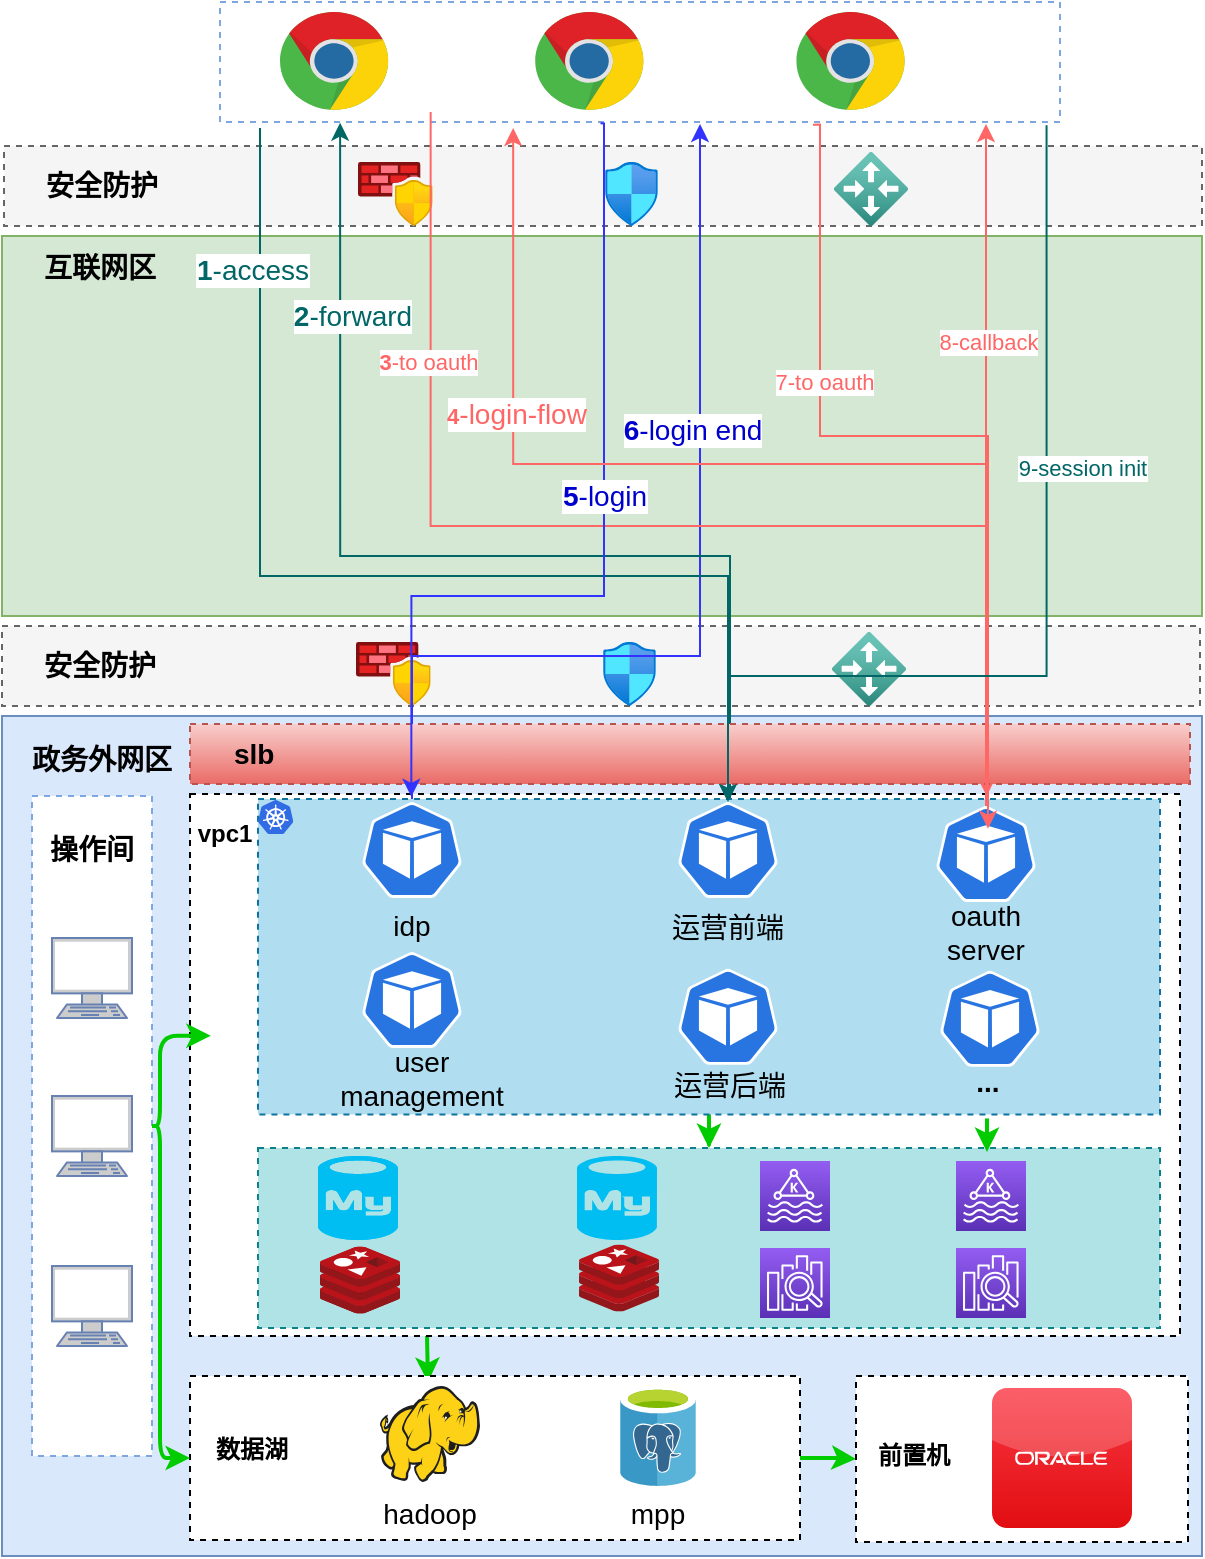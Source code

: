 <mxfile version="20.6.0" type="github"><diagram id="4mWGP6C0_agD9LdeZA-2" name="第 1 页"><mxGraphModel dx="782" dy="468" grid="1" gridSize="10" guides="1" tooltips="1" connect="1" arrows="1" fold="1" page="1" pageScale="1" pageWidth="827" pageHeight="1169" math="0" shadow="0"><root><mxCell id="0"/><mxCell id="1" parent="0"/><mxCell id="b3holdgG_RNo89Ya_sJd-43" value="" style="rounded=0;whiteSpace=wrap;html=1;dashed=1;fontSize=14;strokeColor=#666666;fillColor=#f5f5f5;fontColor=#333333;" parent="1" vertex="1"><mxGeometry x="161" y="345" width="599" height="40" as="geometry"/></mxCell><mxCell id="b3holdgG_RNo89Ya_sJd-10" value="" style="aspect=fixed;html=1;points=[];align=center;image;fontSize=12;image=img/lib/azure2/networking/Network_Security_Groups.svg;fontFamily=Helvetica;fontColor=default;strokeColor=default;fillColor=default;" parent="1" vertex="1"><mxGeometry x="315" y="353" width="319.46" height="32" as="geometry"/></mxCell><mxCell id="b3holdgG_RNo89Ya_sJd-9" value="" style="aspect=fixed;html=1;points=[];align=center;image;fontSize=12;image=img/lib/azure2/networking/Azure_Firewall_Manager.svg;" parent="1" vertex="1"><mxGeometry x="338" y="353" width="37.33" height="32" as="geometry"/></mxCell><mxCell id="b3holdgG_RNo89Ya_sJd-11" value="" style="aspect=fixed;html=1;points=[];align=center;image;fontSize=12;image=img/lib/azure2/networking/Local_Network_Gateways.svg;" parent="1" vertex="1"><mxGeometry x="576" y="348" width="37" height="37" as="geometry"/></mxCell><mxCell id="b3holdgG_RNo89Ya_sJd-44" value="&lt;span style=&quot;font-size: 14px;&quot;&gt;&lt;b&gt;安全防护&lt;/b&gt;&lt;/span&gt;" style="text;html=1;strokeColor=none;fillColor=none;align=center;verticalAlign=middle;whiteSpace=wrap;rounded=0;" parent="1" vertex="1"><mxGeometry x="180" y="350" width="60" height="30" as="geometry"/></mxCell><mxCell id="hv4VRGCx0HbVGVnPJ9qQ-4" value="" style="rounded=0;whiteSpace=wrap;html=1;dashed=1;fontSize=14;strokeColor=#666666;fillColor=#f5f5f5;fontColor=#333333;" parent="1" vertex="1"><mxGeometry x="162" y="105" width="599" height="40" as="geometry"/></mxCell><mxCell id="hv4VRGCx0HbVGVnPJ9qQ-5" value="" style="aspect=fixed;html=1;points=[];align=center;image;fontSize=12;image=img/lib/azure2/networking/Network_Security_Groups.svg;fontFamily=Helvetica;fontColor=default;strokeColor=default;fillColor=default;" parent="1" vertex="1"><mxGeometry x="316" y="113" width="319.46" height="32" as="geometry"/></mxCell><mxCell id="hv4VRGCx0HbVGVnPJ9qQ-6" value="" style="aspect=fixed;html=1;points=[];align=center;image;fontSize=12;image=img/lib/azure2/networking/Azure_Firewall_Manager.svg;" parent="1" vertex="1"><mxGeometry x="339" y="113" width="37.33" height="32" as="geometry"/></mxCell><mxCell id="hv4VRGCx0HbVGVnPJ9qQ-7" value="" style="aspect=fixed;html=1;points=[];align=center;image;fontSize=12;image=img/lib/azure2/networking/Local_Network_Gateways.svg;" parent="1" vertex="1"><mxGeometry x="577" y="108" width="37" height="37" as="geometry"/></mxCell><mxCell id="hv4VRGCx0HbVGVnPJ9qQ-8" value="&lt;span style=&quot;font-size: 14px;&quot;&gt;&lt;b&gt;安全防护&lt;/b&gt;&lt;/span&gt;" style="text;html=1;strokeColor=none;fillColor=none;align=center;verticalAlign=middle;whiteSpace=wrap;rounded=0;" parent="1" vertex="1"><mxGeometry x="181" y="110" width="60" height="30" as="geometry"/></mxCell><mxCell id="b3holdgG_RNo89Ya_sJd-118" value="" style="rounded=0;whiteSpace=wrap;html=1;dashed=1;strokeColor=#7EA6E0;fontSize=14;" parent="1" vertex="1"><mxGeometry x="270" y="33" width="420" height="60" as="geometry"/></mxCell><mxCell id="b3holdgG_RNo89Ya_sJd-13" value="" style="rounded=0;whiteSpace=wrap;html=1;fillColor=#dae8fc;strokeColor=#6c8ebf;" parent="1" vertex="1"><mxGeometry x="161" y="390" width="600" height="420" as="geometry"/></mxCell><mxCell id="b3holdgG_RNo89Ya_sJd-4" value="" style="rounded=0;whiteSpace=wrap;html=1;fillColor=#d5e8d4;strokeColor=#82b366;" parent="1" vertex="1"><mxGeometry x="161" y="150" width="600" height="190" as="geometry"/></mxCell><mxCell id="b3holdgG_RNo89Ya_sJd-12" value="&lt;b&gt;&lt;font style=&quot;font-size: 14px;&quot;&gt;互联网区&lt;/font&gt;&lt;/b&gt;" style="text;html=1;strokeColor=none;fillColor=none;align=center;verticalAlign=middle;whiteSpace=wrap;rounded=0;" parent="1" vertex="1"><mxGeometry x="180" y="151" width="60" height="30" as="geometry"/></mxCell><mxCell id="b3holdgG_RNo89Ya_sJd-14" value="&lt;b&gt;&lt;font style=&quot;font-size: 14px;&quot;&gt;政务外网区&lt;/font&gt;&lt;/b&gt;" style="text;html=1;strokeColor=none;fillColor=none;align=center;verticalAlign=middle;whiteSpace=wrap;rounded=0;" parent="1" vertex="1"><mxGeometry x="171" y="397" width="80" height="30" as="geometry"/></mxCell><mxCell id="r9kRth-0osAs2FGmXrBW-8" style="edgeStyle=orthogonalEdgeStyle;rounded=1;orthogonalLoop=1;jettySize=auto;html=1;entryX=0.46;entryY=-0.042;entryDx=0;entryDy=0;entryPerimeter=0;strokeColor=#00CC00;strokeWidth=2;" parent="1" edge="1"><mxGeometry relative="1" as="geometry"><mxPoint x="373.5" y="700" as="sourcePoint"/><mxPoint x="374" y="722.984" as="targetPoint"/></mxGeometry></mxCell><mxCell id="b3holdgG_RNo89Ya_sJd-23" value="" style="rounded=0;whiteSpace=wrap;html=1;dashed=1;fontSize=14;" parent="1" vertex="1"><mxGeometry x="255" y="429" width="495" height="271" as="geometry"/></mxCell><mxCell id="b3holdgG_RNo89Ya_sJd-121" style="edgeStyle=orthogonalEdgeStyle;rounded=0;orthogonalLoop=1;jettySize=auto;html=1;fontSize=14;strokeColor=#3333FF;exitX=0.5;exitY=0;exitDx=0;exitDy=0;exitPerimeter=0;" parent="1" edge="1" source="b3holdgG_RNo89Ya_sJd-71"><mxGeometry relative="1" as="geometry"><Array as="points"><mxPoint x="366" y="360"/><mxPoint x="510" y="360"/></Array><mxPoint x="642.9" y="221.02" as="sourcePoint"/><mxPoint x="510" y="94" as="targetPoint"/></mxGeometry></mxCell><mxCell id="b3holdgG_RNo89Ya_sJd-122" value="&lt;font color=&quot;#0000cc&quot;&gt;&lt;b&gt;6&lt;/b&gt;-login end&lt;/font&gt;" style="edgeLabel;html=1;align=center;verticalAlign=middle;resizable=0;points=[];fontSize=14;" parent="b3holdgG_RNo89Ya_sJd-121" vertex="1" connectable="0"><mxGeometry x="0.571" y="-1" relative="1" as="geometry"><mxPoint x="-5" y="49" as="offset"/></mxGeometry></mxCell><mxCell id="b3holdgG_RNo89Ya_sJd-119" style="edgeStyle=orthogonalEdgeStyle;rounded=0;orthogonalLoop=1;jettySize=auto;html=1;fontSize=14;strokeColor=#006666;exitX=0.52;exitY=0.174;exitDx=0;exitDy=0;exitPerimeter=0;entryX=0.143;entryY=1.006;entryDx=0;entryDy=0;entryPerimeter=0;" parent="1" source="b3holdgG_RNo89Ya_sJd-74" edge="1" target="b3holdgG_RNo89Ya_sJd-118"><mxGeometry relative="1" as="geometry"><mxPoint x="380" y="90" as="targetPoint"/><Array as="points"><mxPoint x="525" y="310"/><mxPoint x="330" y="310"/></Array><mxPoint x="299.284" y="240" as="sourcePoint"/></mxGeometry></mxCell><mxCell id="b3holdgG_RNo89Ya_sJd-120" value="&lt;font color=&quot;#006666&quot;&gt;&lt;b style=&quot;&quot;&gt;2&lt;/b&gt;-forward&lt;/font&gt;" style="edgeLabel;html=1;align=center;verticalAlign=middle;resizable=0;points=[];fontSize=14;" parent="b3holdgG_RNo89Ya_sJd-119" vertex="1" connectable="0"><mxGeometry x="-0.007" y="-1" relative="1" as="geometry"><mxPoint x="-51" y="-119" as="offset"/></mxGeometry></mxCell><mxCell id="b3holdgG_RNo89Ya_sJd-51" style="edgeStyle=orthogonalEdgeStyle;rounded=0;orthogonalLoop=1;jettySize=auto;html=1;fontSize=14;strokeColor=#006666;entryX=0.5;entryY=0;entryDx=0;entryDy=0;entryPerimeter=0;" parent="1" target="b3holdgG_RNo89Ya_sJd-74" edge="1"><mxGeometry relative="1" as="geometry"><Array as="points"><mxPoint x="290" y="320"/><mxPoint x="524" y="320"/></Array><mxPoint x="290" y="96" as="sourcePoint"/><mxPoint x="270" y="220.017" as="targetPoint"/></mxGeometry></mxCell><mxCell id="b3holdgG_RNo89Ya_sJd-52" value="&lt;font color=&quot;#006666&quot;&gt;&lt;b style=&quot;&quot;&gt;1&lt;/b&gt;-access&lt;/font&gt;" style="edgeLabel;html=1;align=center;verticalAlign=middle;resizable=0;points=[];fontSize=14;" parent="b3holdgG_RNo89Ya_sJd-51" vertex="1" connectable="0"><mxGeometry x="-0.217" y="4" relative="1" as="geometry"><mxPoint x="-8" y="-153" as="offset"/></mxGeometry></mxCell><mxCell id="r9kRth-0osAs2FGmXrBW-9" style="edgeStyle=orthogonalEdgeStyle;rounded=1;orthogonalLoop=1;jettySize=auto;html=1;strokeColor=#00CC00;strokeWidth=2;exitX=1;exitY=0.5;exitDx=0;exitDy=0;entryX=0.021;entryY=0.446;entryDx=0;entryDy=0;entryPerimeter=0;" parent="1" source="b3holdgG_RNo89Ya_sJd-56" target="b3holdgG_RNo89Ya_sJd-23" edge="1"><mxGeometry relative="1" as="geometry"><mxPoint x="250" y="550" as="targetPoint"/><Array as="points"><mxPoint x="240" y="595"/><mxPoint x="240" y="550"/></Array></mxGeometry></mxCell><mxCell id="b3holdgG_RNo89Ya_sJd-56" value="" style="rounded=0;whiteSpace=wrap;html=1;dashed=1;strokeColor=#7EA6E0;fontSize=14;" parent="1" vertex="1"><mxGeometry x="176" y="430" width="60" height="330" as="geometry"/></mxCell><mxCell id="b3holdgG_RNo89Ya_sJd-57" value="&lt;b&gt;&lt;font style=&quot;font-size: 14px;&quot;&gt;操作间&lt;/font&gt;&lt;/b&gt;" style="text;html=1;strokeColor=none;fillColor=none;align=center;verticalAlign=middle;whiteSpace=wrap;rounded=0;" parent="1" vertex="1"><mxGeometry x="176" y="442" width="60" height="30" as="geometry"/></mxCell><mxCell id="b3holdgG_RNo89Ya_sJd-58" value="" style="fontColor=#0066CC;verticalAlign=top;verticalLabelPosition=bottom;labelPosition=center;align=center;html=1;outlineConnect=0;fillColor=#CCCCCC;strokeColor=#6881B3;gradientColor=none;gradientDirection=north;strokeWidth=2;shape=mxgraph.networks.terminal;" parent="1" vertex="1"><mxGeometry x="186" y="501" width="40" height="40" as="geometry"/></mxCell><mxCell id="b3holdgG_RNo89Ya_sJd-59" value="" style="fontColor=#0066CC;verticalAlign=top;verticalLabelPosition=bottom;labelPosition=center;align=center;html=1;outlineConnect=0;fillColor=#CCCCCC;strokeColor=#6881B3;gradientColor=none;gradientDirection=north;strokeWidth=2;shape=mxgraph.networks.terminal;" parent="1" vertex="1"><mxGeometry x="186" y="580" width="40" height="40" as="geometry"/></mxCell><mxCell id="b3holdgG_RNo89Ya_sJd-62" value="" style="rounded=0;whiteSpace=wrap;html=1;dashed=1;strokeColor=#0e8088;fontSize=14;fillColor=#b0e3e6;" parent="1" vertex="1"><mxGeometry x="289" y="606" width="451" height="90" as="geometry"/></mxCell><mxCell id="b3holdgG_RNo89Ya_sJd-65" value="" style="verticalLabelPosition=bottom;html=1;verticalAlign=top;align=center;strokeColor=none;fillColor=#00BEF2;shape=mxgraph.azure.mysql_database;dashed=1;fontSize=14;" parent="1" vertex="1"><mxGeometry x="319" y="610" width="40" height="42" as="geometry"/></mxCell><mxCell id="b3holdgG_RNo89Ya_sJd-68" value="" style="sketch=0;aspect=fixed;html=1;points=[];align=center;image;fontSize=12;image=img/lib/mscae/Cache_Redis_Product.svg;dashed=1;strokeColor=#7EA6E0;" parent="1" vertex="1"><mxGeometry x="320" y="655.2" width="40" height="33.6" as="geometry"/></mxCell><mxCell id="b3holdgG_RNo89Ya_sJd-107" style="edgeStyle=orthogonalEdgeStyle;rounded=0;orthogonalLoop=1;jettySize=auto;html=1;entryX=0.5;entryY=0;entryDx=0;entryDy=0;fontSize=14;strokeColor=#FF6666;strokeWidth=1;exitX=0.25;exitY=1;exitDx=0;exitDy=0;entryPerimeter=0;" parent="1" edge="1"><mxGeometry relative="1" as="geometry"><mxPoint x="375.33" y="88" as="sourcePoint"/><Array as="points"><mxPoint x="375.33" y="295"/><mxPoint x="653.33" y="295"/></Array><mxPoint x="653.33" y="430" as="targetPoint"/></mxGeometry></mxCell><mxCell id="D-BZrL4uAlJ0fvIdxgGw-17" value="&lt;font color=&quot;#ff6666&quot;&gt;&lt;b style=&quot;&quot;&gt;3&lt;/b&gt;-to oauth&lt;/font&gt;" style="edgeLabel;html=1;align=center;verticalAlign=middle;resizable=0;points=[];" vertex="1" connectable="0" parent="b3holdgG_RNo89Ya_sJd-107"><mxGeometry x="-0.571" y="-1" relative="1" as="geometry"><mxPoint x="-1" y="-8" as="offset"/></mxGeometry></mxCell><mxCell id="b3holdgG_RNo89Ya_sJd-115" value="" style="dashed=0;outlineConnect=0;html=1;align=center;labelPosition=center;verticalLabelPosition=bottom;verticalAlign=top;shape=mxgraph.weblogos.chrome;strokeColor=#7EA6E0;fontSize=14;" parent="1" vertex="1"><mxGeometry x="427.6" y="38" width="54.8" height="50" as="geometry"/></mxCell><mxCell id="b3holdgG_RNo89Ya_sJd-116" value="" style="dashed=0;outlineConnect=0;html=1;align=center;labelPosition=center;verticalLabelPosition=bottom;verticalAlign=top;shape=mxgraph.weblogos.chrome;strokeColor=#7EA6E0;fontSize=14;" parent="1" vertex="1"><mxGeometry x="300" y="38" width="54.8" height="50" as="geometry"/></mxCell><mxCell id="b3holdgG_RNo89Ya_sJd-117" value="" style="dashed=0;outlineConnect=0;html=1;align=center;labelPosition=center;verticalLabelPosition=bottom;verticalAlign=top;shape=mxgraph.weblogos.chrome;strokeColor=#7EA6E0;fontSize=14;" parent="1" vertex="1"><mxGeometry x="558.2" y="38" width="54.8" height="50" as="geometry"/></mxCell><mxCell id="PIOF4UT4fwyQFqVbf_Kq-2" style="edgeStyle=orthogonalEdgeStyle;rounded=1;orthogonalLoop=1;jettySize=auto;html=1;entryX=0.5;entryY=0;entryDx=0;entryDy=0;strokeColor=#00CC00;strokeWidth=2;" parent="1" source="hv4VRGCx0HbVGVnPJ9qQ-22" target="b3holdgG_RNo89Ya_sJd-62" edge="1"><mxGeometry relative="1" as="geometry"/></mxCell><mxCell id="hv4VRGCx0HbVGVnPJ9qQ-22" value="" style="rounded=0;whiteSpace=wrap;html=1;dashed=1;fillColor=#b1ddf0;strokeColor=#10739e;" parent="1" vertex="1"><mxGeometry x="289" y="431.5" width="451" height="157.71" as="geometry"/></mxCell><mxCell id="hv4VRGCx0HbVGVnPJ9qQ-11" value="slb" style="rounded=0;whiteSpace=wrap;html=1;dashed=1;align=left;fontStyle=1;fontSize=14;spacingRight=22;spacingTop=0;spacingLeft=20;fillColor=#f8cecc;gradientColor=#ea6b66;strokeColor=#b85450;" parent="1" vertex="1"><mxGeometry x="255" y="394" width="500" height="30" as="geometry"/></mxCell><mxCell id="b3holdgG_RNo89Ya_sJd-124" style="edgeStyle=orthogonalEdgeStyle;rounded=0;orthogonalLoop=1;jettySize=auto;html=1;entryX=0.17;entryY=-0.007;entryDx=0;entryDy=0;fontSize=14;strokeColor=#3333FF;entryPerimeter=0;exitX=0.453;exitY=1.011;exitDx=0;exitDy=0;exitPerimeter=0;" parent="1" source="b3holdgG_RNo89Ya_sJd-118" target="hv4VRGCx0HbVGVnPJ9qQ-22" edge="1"><mxGeometry relative="1" as="geometry"><Array as="points"><mxPoint x="462" y="94"/><mxPoint x="462" y="330"/><mxPoint x="366" y="330"/></Array><mxPoint x="491" y="250" as="targetPoint"/></mxGeometry></mxCell><mxCell id="b3holdgG_RNo89Ya_sJd-125" value="&lt;font color=&quot;#0000cc&quot;&gt;&lt;b&gt;5&lt;/b&gt;-login&lt;/font&gt;" style="edgeLabel;html=1;align=center;verticalAlign=middle;resizable=0;points=[];fontSize=14;" parent="b3holdgG_RNo89Ya_sJd-124" vertex="1" connectable="0"><mxGeometry x="0.09" relative="1" as="geometry"><mxPoint y="-49" as="offset"/></mxGeometry></mxCell><mxCell id="hv4VRGCx0HbVGVnPJ9qQ-15" value="" style="fontColor=#0066CC;verticalAlign=top;verticalLabelPosition=bottom;labelPosition=center;align=center;html=1;outlineConnect=0;fillColor=#CCCCCC;strokeColor=#6881B3;gradientColor=none;gradientDirection=north;strokeWidth=2;shape=mxgraph.networks.terminal;" parent="1" vertex="1"><mxGeometry x="186" y="665" width="40" height="40" as="geometry"/></mxCell><mxCell id="b3holdgG_RNo89Ya_sJd-71" value="" style="sketch=0;html=1;dashed=0;whitespace=wrap;fillColor=#2875E2;strokeColor=#ffffff;points=[[0.005,0.63,0],[0.1,0.2,0],[0.9,0.2,0],[0.5,0,0],[0.995,0.63,0],[0.72,0.99,0],[0.5,1,0],[0.28,0.99,0]];shape=mxgraph.kubernetes.icon;prIcon=pod;fontSize=14;" parent="1" vertex="1"><mxGeometry x="341" y="433" width="50" height="48" as="geometry"/></mxCell><mxCell id="b3holdgG_RNo89Ya_sJd-72" value="" style="sketch=0;html=1;dashed=0;whitespace=wrap;fillColor=#2875E2;strokeColor=#ffffff;points=[[0.005,0.63,0],[0.1,0.2,0],[0.9,0.2,0],[0.5,0,0],[0.995,0.63,0],[0.72,0.99,0],[0.5,1,0],[0.28,0.99,0]];shape=mxgraph.kubernetes.icon;prIcon=pod;fontSize=14;" parent="1" vertex="1"><mxGeometry x="341" y="508" width="50" height="48" as="geometry"/></mxCell><mxCell id="b3holdgG_RNo89Ya_sJd-74" value="" style="sketch=0;html=1;dashed=0;whitespace=wrap;fillColor=#2875E2;strokeColor=#ffffff;points=[[0.005,0.63,0],[0.1,0.2,0],[0.9,0.2,0],[0.5,0,0],[0.995,0.63,0],[0.72,0.99,0],[0.5,1,0],[0.28,0.99,0]];shape=mxgraph.kubernetes.icon;prIcon=pod;fontSize=14;" parent="1" vertex="1"><mxGeometry x="499" y="433" width="50" height="48" as="geometry"/></mxCell><mxCell id="b3holdgG_RNo89Ya_sJd-76" value="idp" style="text;html=1;strokeColor=none;fillColor=none;align=center;verticalAlign=middle;whiteSpace=wrap;rounded=0;dashed=1;fontSize=14;" parent="1" vertex="1"><mxGeometry x="336" y="480" width="60" height="30" as="geometry"/></mxCell><mxCell id="b3holdgG_RNo89Ya_sJd-77" value="user&lt;br&gt;management" style="text;html=1;strokeColor=none;fillColor=none;align=center;verticalAlign=middle;whiteSpace=wrap;rounded=0;dashed=1;fontSize=14;" parent="1" vertex="1"><mxGeometry x="341" y="556" width="60" height="30" as="geometry"/></mxCell><mxCell id="b3holdgG_RNo89Ya_sJd-83" value="运营前端" style="text;html=1;strokeColor=none;fillColor=none;align=center;verticalAlign=middle;whiteSpace=wrap;rounded=0;dashed=1;fontSize=14;" parent="1" vertex="1"><mxGeometry x="494" y="481.0" width="60" height="30" as="geometry"/></mxCell><mxCell id="hv4VRGCx0HbVGVnPJ9qQ-24" value="&lt;b&gt;vpc1&lt;/b&gt;" style="text;html=1;strokeColor=none;fillColor=none;align=center;verticalAlign=middle;whiteSpace=wrap;rounded=0;dashed=1;" parent="1" vertex="1"><mxGeometry x="255" y="430" width="35" height="38" as="geometry"/></mxCell><mxCell id="hv4VRGCx0HbVGVnPJ9qQ-61" style="edgeStyle=orthogonalEdgeStyle;rounded=1;jumpSize=7;orthogonalLoop=1;jettySize=auto;html=1;entryX=0;entryY=0.5;entryDx=0;entryDy=0;strokeColor=#00CC00;strokeWidth=2;fontSize=14;fontColor=#000000;" parent="1" source="hv4VRGCx0HbVGVnPJ9qQ-26" target="hv4VRGCx0HbVGVnPJ9qQ-45" edge="1"><mxGeometry relative="1" as="geometry"/></mxCell><mxCell id="hv4VRGCx0HbVGVnPJ9qQ-26" value="" style="rounded=0;whiteSpace=wrap;html=1;dashed=1;" parent="1" vertex="1"><mxGeometry x="255" y="720" width="305" height="82" as="geometry"/></mxCell><mxCell id="hv4VRGCx0HbVGVnPJ9qQ-28" value="&lt;b&gt;数据湖&lt;/b&gt;" style="text;html=1;strokeColor=none;fillColor=none;align=center;verticalAlign=middle;whiteSpace=wrap;rounded=0;dashed=1;" parent="1" vertex="1"><mxGeometry x="266" y="712" width="40" height="90" as="geometry"/></mxCell><mxCell id="hv4VRGCx0HbVGVnPJ9qQ-40" value="" style="sketch=0;aspect=fixed;html=1;points=[];align=center;image;fontSize=12;image=img/lib/mscae/Azure_Database_for_PostgreSQL_servers.svg;dashed=1;" parent="1" vertex="1"><mxGeometry x="470.0" y="725" width="38" height="50" as="geometry"/></mxCell><mxCell id="hv4VRGCx0HbVGVnPJ9qQ-42" value="" style="sketch=0;aspect=fixed;html=1;points=[];align=center;image;fontSize=12;image=img/lib/mscae/HDInsight.svg;dashed=1;" parent="1" vertex="1"><mxGeometry x="350" y="725" width="50" height="48" as="geometry"/></mxCell><mxCell id="hv4VRGCx0HbVGVnPJ9qQ-43" value="&lt;font color=&quot;#000000&quot;&gt;hadoop&lt;/font&gt;" style="text;html=1;strokeColor=none;fillColor=none;align=center;verticalAlign=middle;whiteSpace=wrap;rounded=0;dashed=1;fontSize=14;fontColor=#6666FF;" parent="1" vertex="1"><mxGeometry x="345" y="774" width="60" height="30" as="geometry"/></mxCell><mxCell id="hv4VRGCx0HbVGVnPJ9qQ-44" value="&lt;font color=&quot;#000000&quot;&gt;mpp&lt;/font&gt;" style="text;html=1;strokeColor=none;fillColor=none;align=center;verticalAlign=middle;whiteSpace=wrap;rounded=0;dashed=1;fontSize=14;fontColor=#6666FF;" parent="1" vertex="1"><mxGeometry x="459" y="774" width="60" height="30" as="geometry"/></mxCell><mxCell id="hv4VRGCx0HbVGVnPJ9qQ-45" value="" style="rounded=0;whiteSpace=wrap;html=1;dashed=1;" parent="1" vertex="1"><mxGeometry x="588" y="720" width="166" height="83" as="geometry"/></mxCell><mxCell id="hv4VRGCx0HbVGVnPJ9qQ-46" value="&lt;b&gt;前置机&lt;/b&gt;" style="text;html=1;strokeColor=none;fillColor=none;align=center;verticalAlign=middle;whiteSpace=wrap;rounded=0;dashed=1;" parent="1" vertex="1"><mxGeometry x="597" y="715" width="40" height="90" as="geometry"/></mxCell><mxCell id="hv4VRGCx0HbVGVnPJ9qQ-48" value="" style="dashed=0;outlineConnect=0;html=1;align=center;labelPosition=center;verticalLabelPosition=bottom;verticalAlign=top;shape=mxgraph.webicons.oracle;fillColor=#FA3743;gradientColor=#E10E11;fontSize=14;fontColor=#6666FF;" parent="1" vertex="1"><mxGeometry x="656" y="726" width="70" height="70" as="geometry"/></mxCell><mxCell id="hv4VRGCx0HbVGVnPJ9qQ-49" value="" style="sketch=0;aspect=fixed;html=1;points=[];align=center;image;fontSize=12;image=img/lib/mscae/Kubernetes.svg;dashed=1;fontColor=#000000;" parent="1" vertex="1"><mxGeometry x="289" y="432" width="17.71" height="17" as="geometry"/></mxCell><mxCell id="hv4VRGCx0HbVGVnPJ9qQ-63" style="edgeStyle=orthogonalEdgeStyle;rounded=1;jumpSize=7;orthogonalLoop=1;jettySize=auto;html=1;strokeColor=#00CC00;strokeWidth=2;fontSize=14;fontColor=#000000;entryX=0;entryY=0.5;entryDx=0;entryDy=0;" parent="1" source="b3holdgG_RNo89Ya_sJd-56" target="hv4VRGCx0HbVGVnPJ9qQ-26" edge="1"><mxGeometry relative="1" as="geometry"><mxPoint x="260" y="717" as="targetPoint"/><Array as="points"><mxPoint x="240" y="595"/><mxPoint x="240" y="761"/></Array></mxGeometry></mxCell><mxCell id="b3holdgG_RNo89Ya_sJd-79" value="运营后端" style="text;html=1;strokeColor=none;fillColor=none;align=center;verticalAlign=middle;whiteSpace=wrap;rounded=0;dashed=1;fontSize=14;" parent="1" vertex="1"><mxGeometry x="495" y="560" width="60" height="30" as="geometry"/></mxCell><mxCell id="PIOF4UT4fwyQFqVbf_Kq-11" style="edgeStyle=orthogonalEdgeStyle;rounded=1;orthogonalLoop=1;jettySize=auto;html=1;entryX=0.5;entryY=0;entryDx=0;entryDy=0;strokeColor=#00CC00;strokeWidth=2;" parent="1" edge="1"><mxGeometry relative="1" as="geometry"><mxPoint x="653.5" y="591.21" as="sourcePoint"/><mxPoint x="653.5" y="608" as="targetPoint"/></mxGeometry></mxCell><mxCell id="D-BZrL4uAlJ0fvIdxgGw-1" value="" style="verticalLabelPosition=bottom;html=1;verticalAlign=top;align=center;strokeColor=none;fillColor=#00BEF2;shape=mxgraph.azure.mysql_database;dashed=1;fontSize=14;" vertex="1" parent="1"><mxGeometry x="319" y="610" width="40" height="42" as="geometry"/></mxCell><mxCell id="D-BZrL4uAlJ0fvIdxgGw-2" value="" style="sketch=0;aspect=fixed;html=1;points=[];align=center;image;fontSize=12;image=img/lib/mscae/Cache_Redis_Product.svg;dashed=1;strokeColor=#7EA6E0;" vertex="1" parent="1"><mxGeometry x="320" y="655.2" width="40" height="33.6" as="geometry"/></mxCell><mxCell id="D-BZrL4uAlJ0fvIdxgGw-3" value="" style="verticalLabelPosition=bottom;html=1;verticalAlign=top;align=center;strokeColor=none;fillColor=#00BEF2;shape=mxgraph.azure.mysql_database;dashed=1;fontSize=14;" vertex="1" parent="1"><mxGeometry x="448.5" y="610" width="40" height="42" as="geometry"/></mxCell><mxCell id="D-BZrL4uAlJ0fvIdxgGw-5" value="" style="sketch=0;points=[[0,0,0],[0.25,0,0],[0.5,0,0],[0.75,0,0],[1,0,0],[0,1,0],[0.25,1,0],[0.5,1,0],[0.75,1,0],[1,1,0],[0,0.25,0],[0,0.5,0],[0,0.75,0],[1,0.25,0],[1,0.5,0],[1,0.75,0]];outlineConnect=0;fontColor=#232F3E;gradientColor=#945DF2;gradientDirection=north;fillColor=#5A30B5;strokeColor=#ffffff;dashed=0;verticalLabelPosition=bottom;verticalAlign=top;align=center;html=1;fontSize=12;fontStyle=0;aspect=fixed;shape=mxgraph.aws4.resourceIcon;resIcon=mxgraph.aws4.managed_streaming_for_kafka;" vertex="1" parent="1"><mxGeometry x="638" y="612.5" width="35" height="35" as="geometry"/></mxCell><mxCell id="D-BZrL4uAlJ0fvIdxgGw-6" value="" style="sketch=0;points=[[0,0,0],[0.25,0,0],[0.5,0,0],[0.75,0,0],[1,0,0],[0,1,0],[0.25,1,0],[0.5,1,0],[0.75,1,0],[1,1,0],[0,0.25,0],[0,0.5,0],[0,0.75,0],[1,0.25,0],[1,0.5,0],[1,0.75,0]];outlineConnect=0;fontColor=#232F3E;gradientColor=#945DF2;gradientDirection=north;fillColor=#5A30B5;strokeColor=#ffffff;dashed=0;verticalLabelPosition=bottom;verticalAlign=top;align=center;html=1;fontSize=12;fontStyle=0;aspect=fixed;shape=mxgraph.aws4.resourceIcon;resIcon=mxgraph.aws4.elasticsearch_service;" vertex="1" parent="1"><mxGeometry x="638" y="656" width="35" height="35" as="geometry"/></mxCell><mxCell id="D-BZrL4uAlJ0fvIdxgGw-9" value="" style="sketch=0;points=[[0,0,0],[0.25,0,0],[0.5,0,0],[0.75,0,0],[1,0,0],[0,1,0],[0.25,1,0],[0.5,1,0],[0.75,1,0],[1,1,0],[0,0.25,0],[0,0.5,0],[0,0.75,0],[1,0.25,0],[1,0.5,0],[1,0.75,0]];outlineConnect=0;fontColor=#232F3E;gradientColor=#945DF2;gradientDirection=north;fillColor=#5A30B5;strokeColor=#ffffff;dashed=0;verticalLabelPosition=bottom;verticalAlign=top;align=center;html=1;fontSize=12;fontStyle=0;aspect=fixed;shape=mxgraph.aws4.resourceIcon;resIcon=mxgraph.aws4.managed_streaming_for_kafka;" vertex="1" parent="1"><mxGeometry x="540" y="612.5" width="35" height="35" as="geometry"/></mxCell><mxCell id="D-BZrL4uAlJ0fvIdxgGw-10" value="" style="sketch=0;points=[[0,0,0],[0.25,0,0],[0.5,0,0],[0.75,0,0],[1,0,0],[0,1,0],[0.25,1,0],[0.5,1,0],[0.75,1,0],[1,1,0],[0,0.25,0],[0,0.5,0],[0,0.75,0],[1,0.25,0],[1,0.5,0],[1,0.75,0]];outlineConnect=0;fontColor=#232F3E;gradientColor=#945DF2;gradientDirection=north;fillColor=#5A30B5;strokeColor=#ffffff;dashed=0;verticalLabelPosition=bottom;verticalAlign=top;align=center;html=1;fontSize=12;fontStyle=0;aspect=fixed;shape=mxgraph.aws4.resourceIcon;resIcon=mxgraph.aws4.elasticsearch_service;" vertex="1" parent="1"><mxGeometry x="540" y="656" width="35" height="35" as="geometry"/></mxCell><mxCell id="D-BZrL4uAlJ0fvIdxgGw-11" value="" style="sketch=0;aspect=fixed;html=1;points=[];align=center;image;fontSize=12;image=img/lib/mscae/Cache_Redis_Product.svg;dashed=1;strokeColor=#7EA6E0;" vertex="1" parent="1"><mxGeometry x="449.5" y="654.2" width="40" height="33.6" as="geometry"/></mxCell><mxCell id="D-BZrL4uAlJ0fvIdxgGw-18" style="edgeStyle=orthogonalEdgeStyle;rounded=0;orthogonalLoop=1;jettySize=auto;html=1;entryX=0.349;entryY=1.05;entryDx=0;entryDy=0;entryPerimeter=0;strokeColor=#FF6666;" edge="1" parent="1" source="D-BZrL4uAlJ0fvIdxgGw-12" target="b3holdgG_RNo89Ya_sJd-118"><mxGeometry relative="1" as="geometry"/></mxCell><mxCell id="D-BZrL4uAlJ0fvIdxgGw-19" value="&lt;font color=&quot;#ff6666&quot;&gt;&lt;b&gt;4&lt;/b&gt;&lt;span style=&quot;font-size: 14px;&quot;&gt;-login-flow&lt;/span&gt;&lt;/font&gt;" style="edgeLabel;html=1;align=center;verticalAlign=middle;resizable=0;points=[];" vertex="1" connectable="0" parent="D-BZrL4uAlJ0fvIdxgGw-18"><mxGeometry x="0.518" y="-1" relative="1" as="geometry"><mxPoint y="4" as="offset"/></mxGeometry></mxCell><mxCell id="D-BZrL4uAlJ0fvIdxgGw-12" value="" style="sketch=0;html=1;dashed=0;whitespace=wrap;fillColor=#2875E2;strokeColor=#ffffff;points=[[0.005,0.63,0],[0.1,0.2,0],[0.9,0.2,0],[0.5,0,0],[0.995,0.63,0],[0.72,0.99,0],[0.5,1,0],[0.28,0.99,0]];shape=mxgraph.kubernetes.icon;prIcon=pod;fontSize=14;" vertex="1" parent="1"><mxGeometry x="628" y="435" width="50" height="48" as="geometry"/></mxCell><mxCell id="D-BZrL4uAlJ0fvIdxgGw-13" value="oauth server" style="text;html=1;strokeColor=none;fillColor=none;align=center;verticalAlign=middle;whiteSpace=wrap;rounded=0;dashed=1;fontSize=14;" vertex="1" parent="1"><mxGeometry x="623" y="483.0" width="60" height="30" as="geometry"/></mxCell><mxCell id="D-BZrL4uAlJ0fvIdxgGw-14" value="" style="sketch=0;html=1;dashed=0;whitespace=wrap;fillColor=#2875E2;strokeColor=#ffffff;points=[[0.005,0.63,0],[0.1,0.2,0],[0.9,0.2,0],[0.5,0,0],[0.995,0.63,0],[0.72,0.99,0],[0.5,1,0],[0.28,0.99,0]];shape=mxgraph.kubernetes.icon;prIcon=pod;fontSize=14;" vertex="1" parent="1"><mxGeometry x="499" y="516.4" width="50" height="48" as="geometry"/></mxCell><mxCell id="D-BZrL4uAlJ0fvIdxgGw-15" value="&lt;b&gt;...&lt;/b&gt;" style="text;html=1;strokeColor=none;fillColor=none;align=center;verticalAlign=middle;whiteSpace=wrap;rounded=0;dashed=1;fontSize=14;" vertex="1" parent="1"><mxGeometry x="624" y="558" width="60" height="30" as="geometry"/></mxCell><mxCell id="D-BZrL4uAlJ0fvIdxgGw-16" value="" style="sketch=0;html=1;dashed=0;whitespace=wrap;fillColor=#2875E2;strokeColor=#ffffff;points=[[0.005,0.63,0],[0.1,0.2,0],[0.9,0.2,0],[0.5,0,0],[0.995,0.63,0],[0.72,0.99,0],[0.5,1,0],[0.28,0.99,0]];shape=mxgraph.kubernetes.icon;prIcon=pod;fontSize=14;" vertex="1" parent="1"><mxGeometry x="630" y="517.4" width="50" height="48" as="geometry"/></mxCell><mxCell id="D-BZrL4uAlJ0fvIdxgGw-21" style="edgeStyle=orthogonalEdgeStyle;rounded=0;orthogonalLoop=1;jettySize=auto;html=1;entryX=0.52;entryY=0.236;entryDx=0;entryDy=0;entryPerimeter=0;strokeColor=#FF6666;exitX=0.706;exitY=1.022;exitDx=0;exitDy=0;exitPerimeter=0;" edge="1" parent="1" source="b3holdgG_RNo89Ya_sJd-118" target="D-BZrL4uAlJ0fvIdxgGw-12"><mxGeometry relative="1" as="geometry"><Array as="points"><mxPoint x="570" y="94"/><mxPoint x="570" y="250"/><mxPoint x="654" y="250"/></Array></mxGeometry></mxCell><mxCell id="D-BZrL4uAlJ0fvIdxgGw-22" value="&lt;font color=&quot;#ff6666&quot;&gt;7-to oauth&lt;/font&gt;" style="edgeLabel;html=1;align=center;verticalAlign=middle;resizable=0;points=[];" vertex="1" connectable="0" parent="D-BZrL4uAlJ0fvIdxgGw-21"><mxGeometry x="-0.399" y="2" relative="1" as="geometry"><mxPoint as="offset"/></mxGeometry></mxCell><mxCell id="D-BZrL4uAlJ0fvIdxgGw-23" style="edgeStyle=orthogonalEdgeStyle;rounded=0;orthogonalLoop=1;jettySize=auto;html=1;strokeColor=#FF6666;" edge="1" parent="1" source="D-BZrL4uAlJ0fvIdxgGw-12"><mxGeometry relative="1" as="geometry"><mxPoint x="653" y="94" as="targetPoint"/><Array as="points"><mxPoint x="653" y="180"/><mxPoint x="653" y="180"/></Array></mxGeometry></mxCell><mxCell id="D-BZrL4uAlJ0fvIdxgGw-24" value="&lt;font color=&quot;#ff6666&quot;&gt;8-callback&lt;/font&gt;" style="edgeLabel;html=1;align=center;verticalAlign=middle;resizable=0;points=[];" vertex="1" connectable="0" parent="D-BZrL4uAlJ0fvIdxgGw-23"><mxGeometry x="0.361" y="-1" relative="1" as="geometry"><mxPoint as="offset"/></mxGeometry></mxCell><mxCell id="D-BZrL4uAlJ0fvIdxgGw-25" style="edgeStyle=orthogonalEdgeStyle;rounded=0;orthogonalLoop=1;jettySize=auto;html=1;entryX=0.5;entryY=0;entryDx=0;entryDy=0;entryPerimeter=0;strokeColor=#006666;exitX=0.984;exitY=1.028;exitDx=0;exitDy=0;exitPerimeter=0;" edge="1" parent="1" source="b3holdgG_RNo89Ya_sJd-118" target="b3holdgG_RNo89Ya_sJd-74"><mxGeometry relative="1" as="geometry"><Array as="points"><mxPoint x="683" y="370"/><mxPoint x="524" y="370"/></Array></mxGeometry></mxCell><mxCell id="D-BZrL4uAlJ0fvIdxgGw-26" value="&lt;font color=&quot;#006666&quot;&gt;9-session init&lt;/font&gt;" style="edgeLabel;html=1;align=center;verticalAlign=middle;resizable=0;points=[];" vertex="1" connectable="0" parent="D-BZrL4uAlJ0fvIdxgGw-25"><mxGeometry x="-0.311" relative="1" as="geometry"><mxPoint x="17" as="offset"/></mxGeometry></mxCell></root></mxGraphModel></diagram></mxfile>